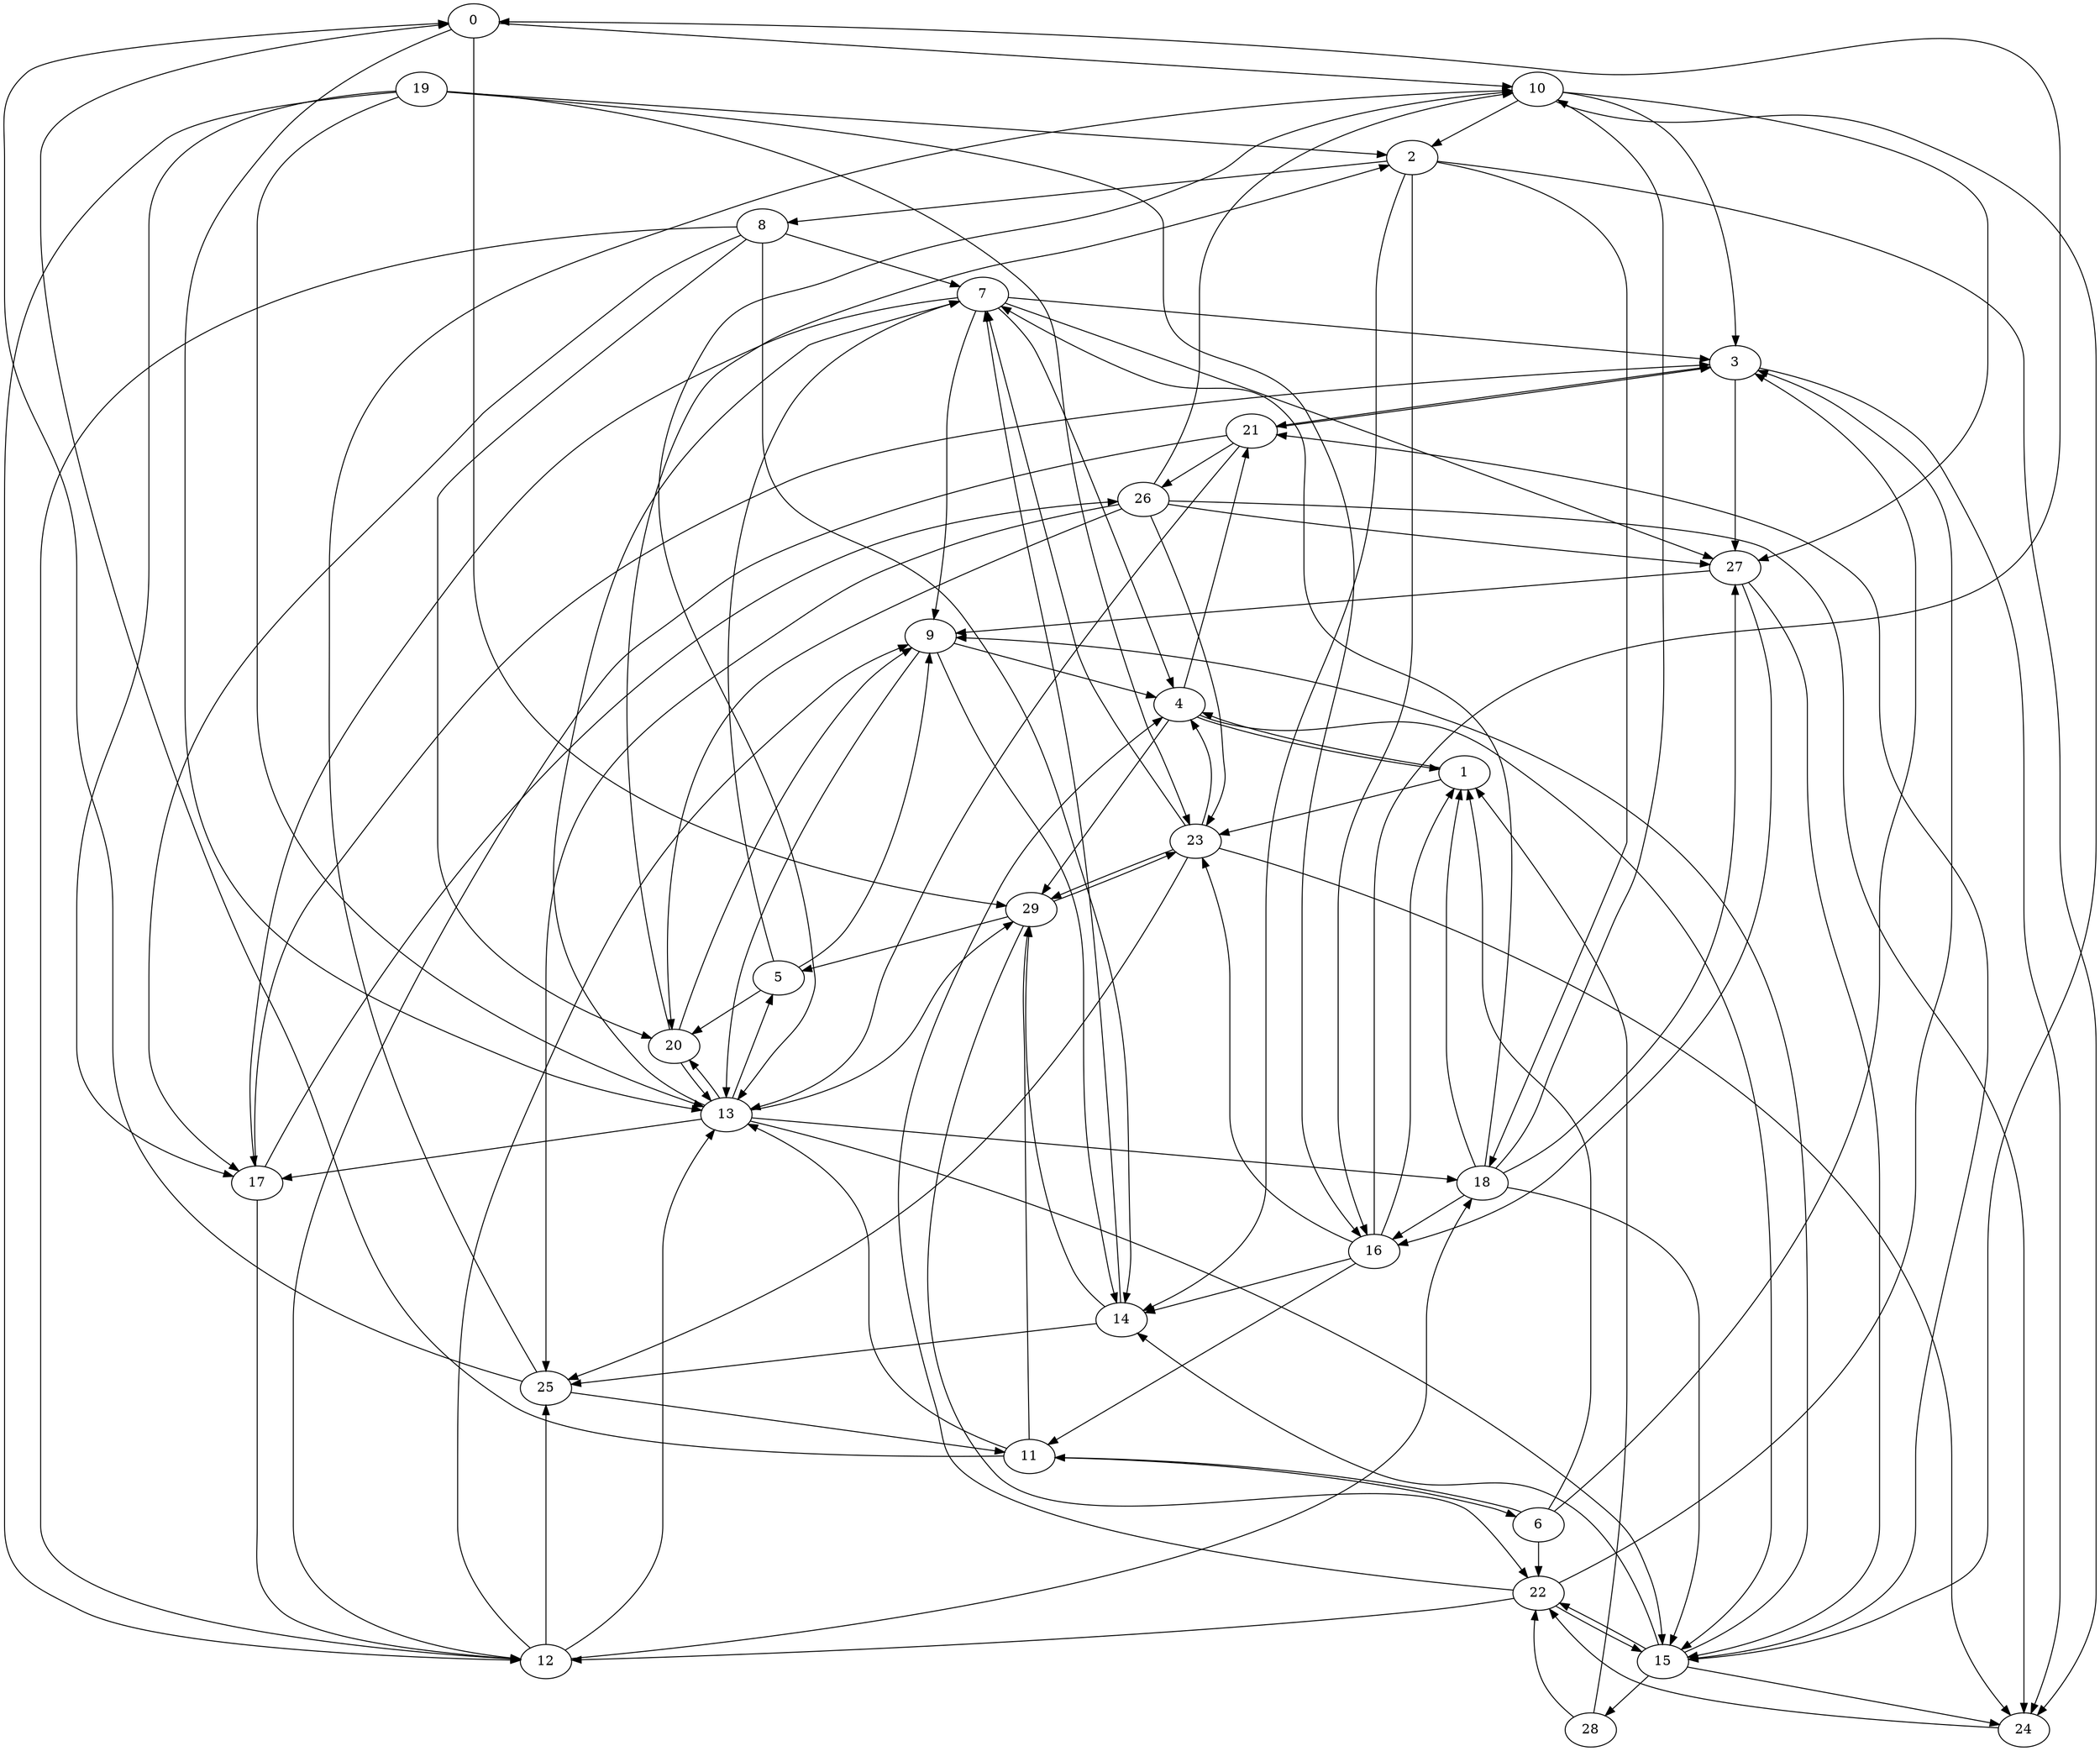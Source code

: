 digraph G {
0;
1;
2;
3;
4;
5;
6;
7;
8;
9;
10;
11;
12;
13;
14;
15;
16;
17;
18;
19;
20;
21;
22;
23;
24;
25;
26;
27;
28;
29;
0 -> 10 [weight=1000];
0 -> 29 [weight=9000];
0 -> 13 [weight=1000];
1 -> 23 [weight=7000];
1 -> 4 [weight=9000];
2 -> 16 [weight=3000];
2 -> 24 [weight=5000];
2 -> 18 [weight=8000];
2 -> 8 [weight=9000];
2 -> 14 [weight=1000];
3 -> 24 [weight=7000];
3 -> 21 [weight=2000];
3 -> 27 [weight=6000];
4 -> 1 [weight=5000];
4 -> 29 [weight=7000];
4 -> 21 [weight=3000];
4 -> 15 [weight=6000];
5 -> 9 [weight=7000];
5 -> 20 [weight=5000];
5 -> 7 [weight=3000];
6 -> 3 [weight=4000];
6 -> 1 [weight=2000];
6 -> 22 [weight=4000];
6 -> 11 [weight=9000];
7 -> 3 [weight=1000];
7 -> 9 [weight=3000];
7 -> 4 [weight=4000];
7 -> 27 [weight=4000];
7 -> 17 [weight=3000];
8 -> 12 [weight=2000];
8 -> 17 [weight=7000];
8 -> 14 [weight=3000];
8 -> 7 [weight=8000];
8 -> 20 [weight=6000];
9 -> 14 [weight=1000];
9 -> 13 [weight=4000];
9 -> 4 [weight=9000];
10 -> 13 [weight=1000];
10 -> 2 [weight=9000];
10 -> 27 [weight=9000];
10 -> 3 [weight=2000];
10 -> 15 [weight=3000];
11 -> 0 [weight=2000];
11 -> 6 [weight=2000];
11 -> 29 [weight=7000];
11 -> 13 [weight=7000];
12 -> 13 [weight=6000];
12 -> 25 [weight=8000];
12 -> 18 [weight=8000];
12 -> 9 [weight=2000];
13 -> 18 [weight=9000];
13 -> 5 [weight=2000];
13 -> 7 [weight=1000];
13 -> 15 [weight=6000];
13 -> 29 [weight=5000];
13 -> 20 [weight=7000];
13 -> 17 [weight=9000];
14 -> 7 [weight=9000];
14 -> 25 [weight=3000];
14 -> 29 [weight=8000];
15 -> 24 [weight=6000];
15 -> 28 [weight=5000];
15 -> 22 [weight=9000];
15 -> 21 [weight=1000];
15 -> 14 [weight=7000];
15 -> 9 [weight=3000];
16 -> 11 [weight=3000];
16 -> 14 [weight=6000];
16 -> 23 [weight=1000];
16 -> 0 [weight=9000];
16 -> 1 [weight=9000];
17 -> 12 [weight=6000];
17 -> 26 [weight=2000];
17 -> 3 [weight=6000];
18 -> 27 [weight=6000];
18 -> 16 [weight=5000];
18 -> 10 [weight=3000];
18 -> 7 [weight=8000];
18 -> 15 [weight=4000];
18 -> 1 [weight=3000];
19 -> 17 [weight=4000];
19 -> 12 [weight=5000];
19 -> 23 [weight=6000];
19 -> 16 [weight=8000];
19 -> 13 [weight=3000];
19 -> 2 [weight=7000];
20 -> 2 [weight=7000];
20 -> 13 [weight=7000];
20 -> 9 [weight=4000];
21 -> 26 [weight=5000];
21 -> 13 [weight=4000];
21 -> 12 [weight=4000];
21 -> 3 [weight=5000];
22 -> 3 [weight=7000];
22 -> 15 [weight=2000];
22 -> 12 [weight=3000];
22 -> 4 [weight=1000];
23 -> 7 [weight=4000];
23 -> 4 [weight=4000];
23 -> 24 [weight=4000];
23 -> 25 [weight=3000];
23 -> 29 [weight=7000];
24 -> 22 [weight=7000];
25 -> 0 [weight=5000];
25 -> 11 [weight=1000];
25 -> 10 [weight=3000];
26 -> 23 [weight=9000];
26 -> 20 [weight=8000];
26 -> 27 [weight=4000];
26 -> 24 [weight=6000];
26 -> 10 [weight=3000];
26 -> 25 [weight=7000];
27 -> 15 [weight=5000];
27 -> 9 [weight=9000];
27 -> 16 [weight=5000];
28 -> 22 [weight=7000];
28 -> 1 [weight=4000];
29 -> 22 [weight=1000];
29 -> 23 [weight=9000];
29 -> 5 [weight=6000];
}